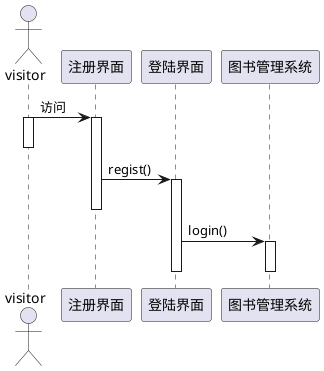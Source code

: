 @startuml

actor visitor
visitor->注册界面:访问
activate visitor
activate 注册界面
deactivate visitor

注册界面->登陆界面:regist()
activate 登陆界面
deactivate 注册界面

登陆界面->图书管理系统:login()
activate 图书管理系统
deactivate 图书管理系统
deactivate 登陆界面
@enduml